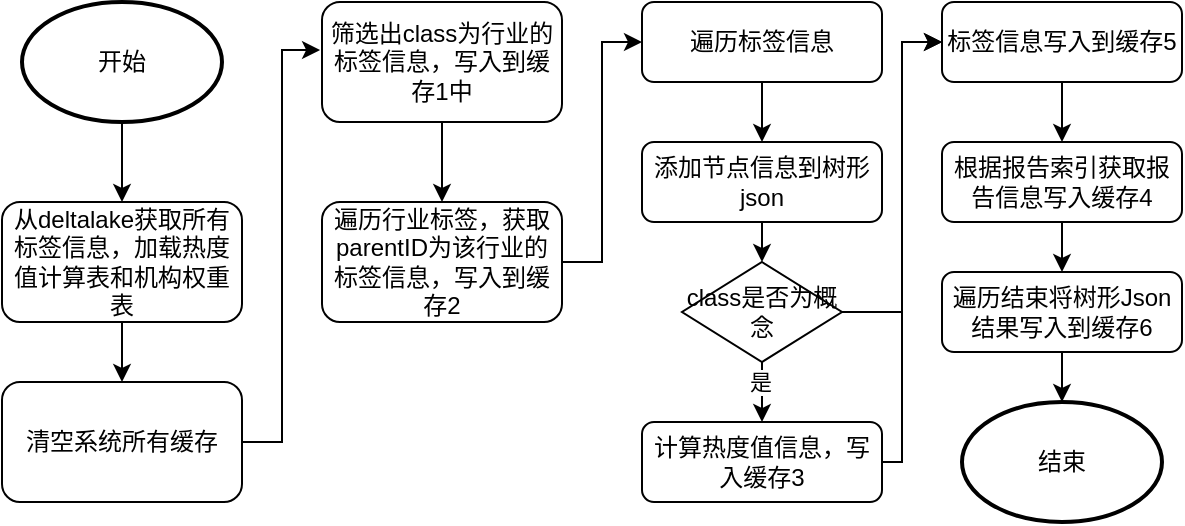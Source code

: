 <mxfile version="17.1.2" type="github">
  <diagram id="s_FnStZ6lYs9shnKex69" name="第 1 页">
    <mxGraphModel dx="749" dy="566" grid="1" gridSize="10" guides="1" tooltips="1" connect="1" arrows="1" fold="1" page="1" pageScale="1" pageWidth="850" pageHeight="1100" math="0" shadow="0">
      <root>
        <mxCell id="0" />
        <mxCell id="1" parent="0" />
        <mxCell id="KmVPU4ovcuLw7qfWmrZJ-9" style="edgeStyle=orthogonalEdgeStyle;rounded=0;orthogonalLoop=1;jettySize=auto;html=1;exitX=0.5;exitY=1;exitDx=0;exitDy=0;exitPerimeter=0;entryX=0.5;entryY=0;entryDx=0;entryDy=0;" edge="1" parent="1" source="KmVPU4ovcuLw7qfWmrZJ-1" target="KmVPU4ovcuLw7qfWmrZJ-3">
          <mxGeometry relative="1" as="geometry" />
        </mxCell>
        <mxCell id="KmVPU4ovcuLw7qfWmrZJ-1" value="开始" style="strokeWidth=2;html=1;shape=mxgraph.flowchart.start_1;whiteSpace=wrap;" vertex="1" parent="1">
          <mxGeometry x="240" y="70" width="100" height="60" as="geometry" />
        </mxCell>
        <mxCell id="KmVPU4ovcuLw7qfWmrZJ-10" style="edgeStyle=orthogonalEdgeStyle;rounded=0;orthogonalLoop=1;jettySize=auto;html=1;exitX=0.5;exitY=1;exitDx=0;exitDy=0;" edge="1" parent="1" source="KmVPU4ovcuLw7qfWmrZJ-3" target="KmVPU4ovcuLw7qfWmrZJ-8">
          <mxGeometry relative="1" as="geometry" />
        </mxCell>
        <mxCell id="KmVPU4ovcuLw7qfWmrZJ-3" value="从deltalake获取所有标签信息，加载热度值计算表和机构权重表" style="rounded=1;whiteSpace=wrap;html=1;" vertex="1" parent="1">
          <mxGeometry x="230" y="170" width="120" height="60" as="geometry" />
        </mxCell>
        <mxCell id="KmVPU4ovcuLw7qfWmrZJ-12" style="edgeStyle=orthogonalEdgeStyle;rounded=0;orthogonalLoop=1;jettySize=auto;html=1;exitX=0.5;exitY=1;exitDx=0;exitDy=0;entryX=0.5;entryY=0;entryDx=0;entryDy=0;" edge="1" parent="1" source="KmVPU4ovcuLw7qfWmrZJ-5" target="KmVPU4ovcuLw7qfWmrZJ-7">
          <mxGeometry relative="1" as="geometry" />
        </mxCell>
        <mxCell id="KmVPU4ovcuLw7qfWmrZJ-5" value="筛选出class为行业的标签信息，写入到缓存1中" style="rounded=1;whiteSpace=wrap;html=1;" vertex="1" parent="1">
          <mxGeometry x="390" y="70" width="120" height="60" as="geometry" />
        </mxCell>
        <mxCell id="KmVPU4ovcuLw7qfWmrZJ-26" style="edgeStyle=orthogonalEdgeStyle;rounded=0;orthogonalLoop=1;jettySize=auto;html=1;exitX=1;exitY=0.5;exitDx=0;exitDy=0;entryX=0;entryY=0.5;entryDx=0;entryDy=0;" edge="1" parent="1" source="KmVPU4ovcuLw7qfWmrZJ-7" target="KmVPU4ovcuLw7qfWmrZJ-14">
          <mxGeometry relative="1" as="geometry" />
        </mxCell>
        <mxCell id="KmVPU4ovcuLw7qfWmrZJ-7" value="遍历行业标签，获取parentID为该行业的标签信息，写入到缓存2" style="rounded=1;whiteSpace=wrap;html=1;" vertex="1" parent="1">
          <mxGeometry x="390" y="170" width="120" height="60" as="geometry" />
        </mxCell>
        <mxCell id="KmVPU4ovcuLw7qfWmrZJ-11" style="edgeStyle=orthogonalEdgeStyle;rounded=0;orthogonalLoop=1;jettySize=auto;html=1;exitX=1;exitY=0.5;exitDx=0;exitDy=0;entryX=-0.008;entryY=0.4;entryDx=0;entryDy=0;entryPerimeter=0;" edge="1" parent="1" source="KmVPU4ovcuLw7qfWmrZJ-8" target="KmVPU4ovcuLw7qfWmrZJ-5">
          <mxGeometry relative="1" as="geometry" />
        </mxCell>
        <mxCell id="KmVPU4ovcuLw7qfWmrZJ-8" value="清空系统所有缓存" style="rounded=1;whiteSpace=wrap;html=1;" vertex="1" parent="1">
          <mxGeometry x="230" y="260" width="120" height="60" as="geometry" />
        </mxCell>
        <mxCell id="KmVPU4ovcuLw7qfWmrZJ-25" style="edgeStyle=orthogonalEdgeStyle;rounded=0;orthogonalLoop=1;jettySize=auto;html=1;exitX=0.5;exitY=1;exitDx=0;exitDy=0;entryX=0.5;entryY=0;entryDx=0;entryDy=0;" edge="1" parent="1" source="KmVPU4ovcuLw7qfWmrZJ-14" target="KmVPU4ovcuLw7qfWmrZJ-24">
          <mxGeometry relative="1" as="geometry" />
        </mxCell>
        <mxCell id="KmVPU4ovcuLw7qfWmrZJ-14" value="遍历标签信息" style="rounded=1;whiteSpace=wrap;html=1;" vertex="1" parent="1">
          <mxGeometry x="550" y="70" width="120" height="40" as="geometry" />
        </mxCell>
        <mxCell id="KmVPU4ovcuLw7qfWmrZJ-28" style="edgeStyle=orthogonalEdgeStyle;rounded=0;orthogonalLoop=1;jettySize=auto;html=1;exitX=0.5;exitY=1;exitDx=0;exitDy=0;entryX=0.5;entryY=0;entryDx=0;entryDy=0;" edge="1" parent="1" source="KmVPU4ovcuLw7qfWmrZJ-24" target="KmVPU4ovcuLw7qfWmrZJ-27">
          <mxGeometry relative="1" as="geometry" />
        </mxCell>
        <mxCell id="KmVPU4ovcuLw7qfWmrZJ-24" value="添加节点信息到树形json" style="rounded=1;whiteSpace=wrap;html=1;" vertex="1" parent="1">
          <mxGeometry x="550" y="140" width="120" height="40" as="geometry" />
        </mxCell>
        <mxCell id="KmVPU4ovcuLw7qfWmrZJ-30" style="edgeStyle=orthogonalEdgeStyle;rounded=0;orthogonalLoop=1;jettySize=auto;html=1;exitX=0.5;exitY=1;exitDx=0;exitDy=0;entryX=0.5;entryY=0;entryDx=0;entryDy=0;" edge="1" parent="1" source="KmVPU4ovcuLw7qfWmrZJ-27" target="KmVPU4ovcuLw7qfWmrZJ-29">
          <mxGeometry relative="1" as="geometry" />
        </mxCell>
        <mxCell id="KmVPU4ovcuLw7qfWmrZJ-31" value="是" style="edgeLabel;html=1;align=center;verticalAlign=middle;resizable=0;points=[];" vertex="1" connectable="0" parent="KmVPU4ovcuLw7qfWmrZJ-30">
          <mxGeometry x="-0.333" y="-1" relative="1" as="geometry">
            <mxPoint as="offset" />
          </mxGeometry>
        </mxCell>
        <mxCell id="KmVPU4ovcuLw7qfWmrZJ-33" style="edgeStyle=orthogonalEdgeStyle;rounded=0;orthogonalLoop=1;jettySize=auto;html=1;exitX=1;exitY=0.5;exitDx=0;exitDy=0;entryX=0;entryY=0.5;entryDx=0;entryDy=0;" edge="1" parent="1" source="KmVPU4ovcuLw7qfWmrZJ-27" target="KmVPU4ovcuLw7qfWmrZJ-32">
          <mxGeometry relative="1" as="geometry">
            <Array as="points">
              <mxPoint x="680" y="225" />
              <mxPoint x="680" y="90" />
            </Array>
          </mxGeometry>
        </mxCell>
        <mxCell id="KmVPU4ovcuLw7qfWmrZJ-27" value="class是否为概念" style="rhombus;whiteSpace=wrap;html=1;" vertex="1" parent="1">
          <mxGeometry x="570" y="200" width="80" height="50" as="geometry" />
        </mxCell>
        <mxCell id="KmVPU4ovcuLw7qfWmrZJ-34" style="edgeStyle=orthogonalEdgeStyle;rounded=0;orthogonalLoop=1;jettySize=auto;html=1;exitX=1;exitY=0.5;exitDx=0;exitDy=0;entryX=0;entryY=0.5;entryDx=0;entryDy=0;" edge="1" parent="1" source="KmVPU4ovcuLw7qfWmrZJ-29" target="KmVPU4ovcuLw7qfWmrZJ-32">
          <mxGeometry relative="1" as="geometry">
            <Array as="points">
              <mxPoint x="680" y="300" />
              <mxPoint x="680" y="90" />
            </Array>
          </mxGeometry>
        </mxCell>
        <mxCell id="KmVPU4ovcuLw7qfWmrZJ-29" value="计算热度值信息，写入缓存3" style="rounded=1;whiteSpace=wrap;html=1;" vertex="1" parent="1">
          <mxGeometry x="550" y="280" width="120" height="40" as="geometry" />
        </mxCell>
        <mxCell id="KmVPU4ovcuLw7qfWmrZJ-36" style="edgeStyle=orthogonalEdgeStyle;rounded=0;orthogonalLoop=1;jettySize=auto;html=1;exitX=0.5;exitY=1;exitDx=0;exitDy=0;" edge="1" parent="1" source="KmVPU4ovcuLw7qfWmrZJ-32" target="KmVPU4ovcuLw7qfWmrZJ-35">
          <mxGeometry relative="1" as="geometry" />
        </mxCell>
        <mxCell id="KmVPU4ovcuLw7qfWmrZJ-32" value="标签信息写入到缓存5" style="rounded=1;whiteSpace=wrap;html=1;" vertex="1" parent="1">
          <mxGeometry x="700" y="70" width="120" height="40" as="geometry" />
        </mxCell>
        <mxCell id="KmVPU4ovcuLw7qfWmrZJ-38" style="edgeStyle=orthogonalEdgeStyle;rounded=0;orthogonalLoop=1;jettySize=auto;html=1;exitX=0.5;exitY=1;exitDx=0;exitDy=0;entryX=0.5;entryY=0;entryDx=0;entryDy=0;" edge="1" parent="1" source="KmVPU4ovcuLw7qfWmrZJ-35" target="KmVPU4ovcuLw7qfWmrZJ-37">
          <mxGeometry relative="1" as="geometry" />
        </mxCell>
        <mxCell id="KmVPU4ovcuLw7qfWmrZJ-35" value="根据报告索引获取报告信息写入缓存4" style="rounded=1;whiteSpace=wrap;html=1;" vertex="1" parent="1">
          <mxGeometry x="700" y="140" width="120" height="40" as="geometry" />
        </mxCell>
        <mxCell id="KmVPU4ovcuLw7qfWmrZJ-40" style="edgeStyle=orthogonalEdgeStyle;rounded=0;orthogonalLoop=1;jettySize=auto;html=1;exitX=0.5;exitY=1;exitDx=0;exitDy=0;" edge="1" parent="1" source="KmVPU4ovcuLw7qfWmrZJ-37" target="KmVPU4ovcuLw7qfWmrZJ-39">
          <mxGeometry relative="1" as="geometry" />
        </mxCell>
        <mxCell id="KmVPU4ovcuLw7qfWmrZJ-37" value="遍历结束将树形Json结果写入到缓存6" style="rounded=1;whiteSpace=wrap;html=1;" vertex="1" parent="1">
          <mxGeometry x="700" y="205" width="120" height="40" as="geometry" />
        </mxCell>
        <mxCell id="KmVPU4ovcuLw7qfWmrZJ-39" value="结束" style="strokeWidth=2;html=1;shape=mxgraph.flowchart.start_1;whiteSpace=wrap;" vertex="1" parent="1">
          <mxGeometry x="710" y="270" width="100" height="60" as="geometry" />
        </mxCell>
      </root>
    </mxGraphModel>
  </diagram>
</mxfile>
